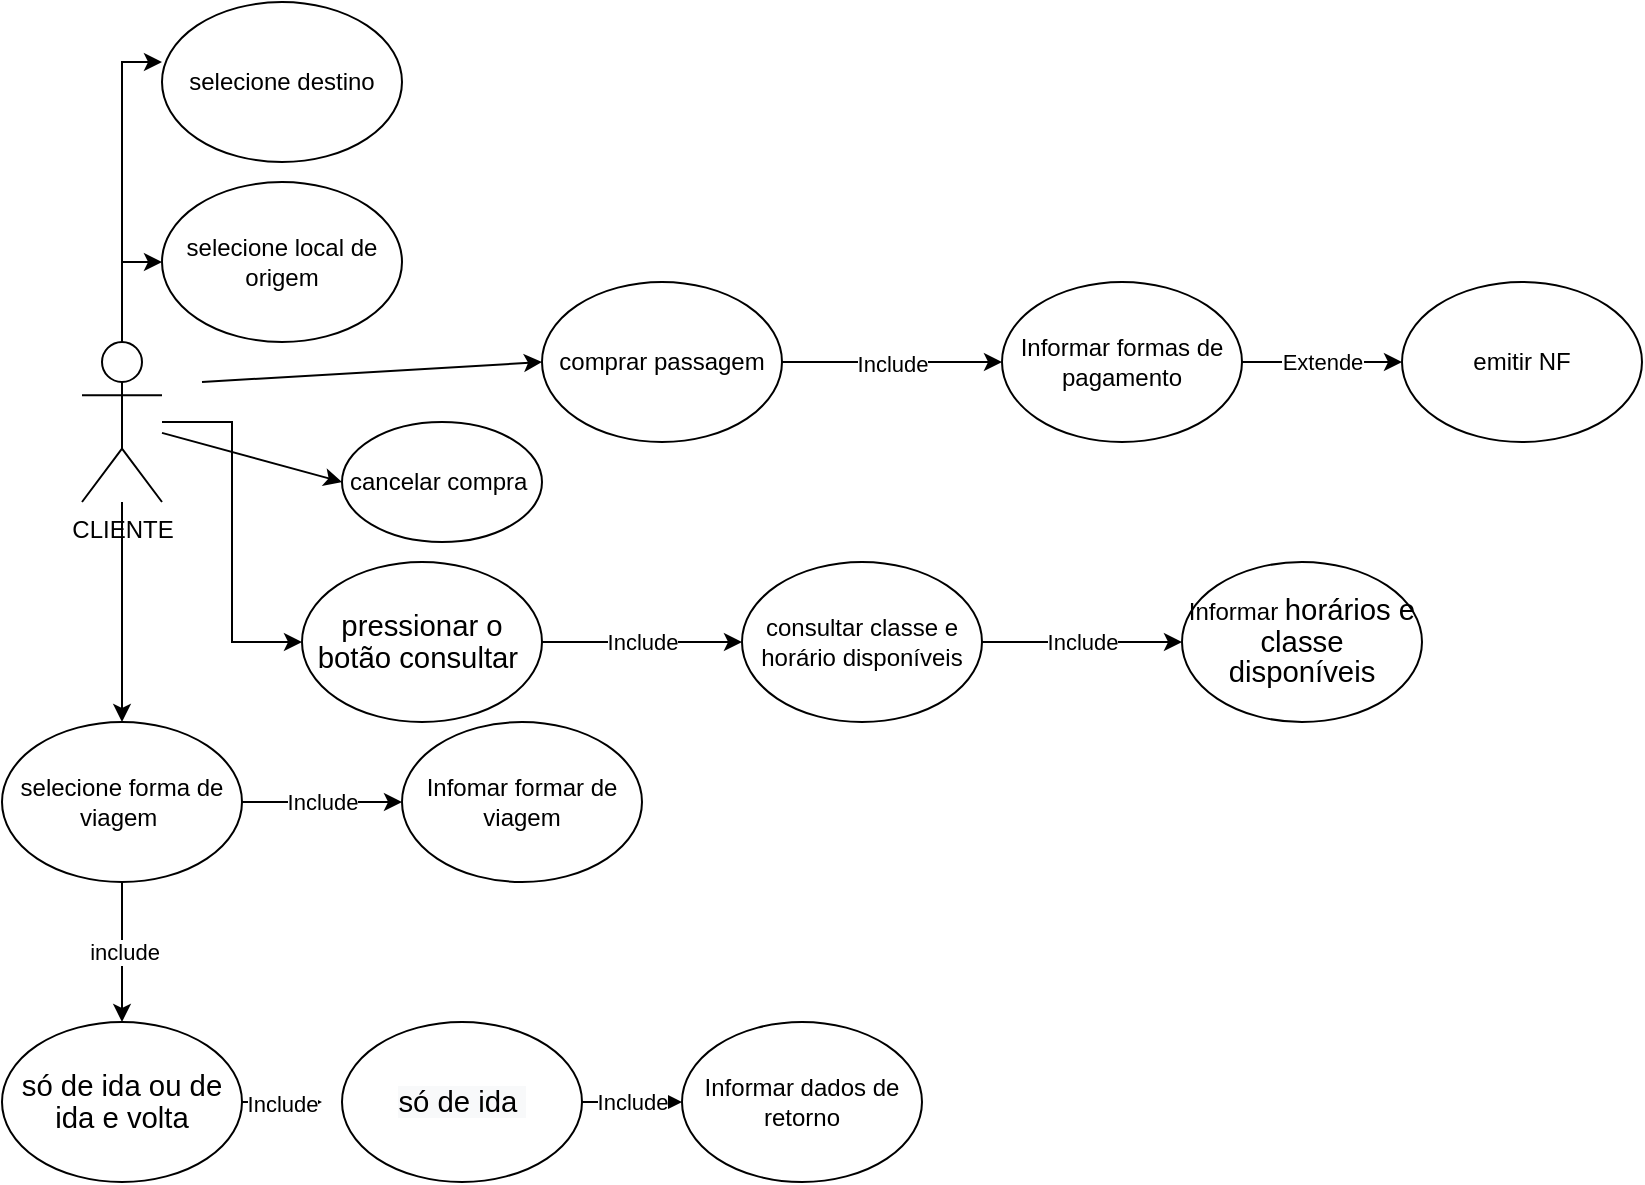 <mxfile version="15.6.0" type="github">
  <diagram id="cmjMeA4VvxSDlouYzXin" name="Page-1">
    <mxGraphModel dx="1102" dy="614" grid="1" gridSize="10" guides="1" tooltips="1" connect="1" arrows="1" fold="1" page="1" pageScale="1" pageWidth="827" pageHeight="1169" math="0" shadow="0">
      <root>
        <mxCell id="0" />
        <mxCell id="1" parent="0" />
        <mxCell id="c7V5EMR6P_4UlnXe43ms-11" style="edgeStyle=orthogonalEdgeStyle;rounded=0;orthogonalLoop=1;jettySize=auto;html=1;entryX=0;entryY=0.5;entryDx=0;entryDy=0;" parent="1" source="c7V5EMR6P_4UlnXe43ms-1" target="c7V5EMR6P_4UlnXe43ms-2" edge="1">
          <mxGeometry relative="1" as="geometry" />
        </mxCell>
        <mxCell id="c7V5EMR6P_4UlnXe43ms-13" style="edgeStyle=orthogonalEdgeStyle;rounded=0;orthogonalLoop=1;jettySize=auto;html=1;entryX=0;entryY=0.375;entryDx=0;entryDy=0;entryPerimeter=0;" parent="1" source="c7V5EMR6P_4UlnXe43ms-1" target="c7V5EMR6P_4UlnXe43ms-5" edge="1">
          <mxGeometry relative="1" as="geometry" />
        </mxCell>
        <mxCell id="UPJeHmDq3obeDMeuVZG3-2" style="edgeStyle=orthogonalEdgeStyle;rounded=0;orthogonalLoop=1;jettySize=auto;html=1;entryX=0.5;entryY=0;entryDx=0;entryDy=0;" edge="1" parent="1" source="c7V5EMR6P_4UlnXe43ms-1" target="UPJeHmDq3obeDMeuVZG3-1">
          <mxGeometry relative="1" as="geometry" />
        </mxCell>
        <mxCell id="UPJeHmDq3obeDMeuVZG3-17" style="edgeStyle=orthogonalEdgeStyle;rounded=0;orthogonalLoop=1;jettySize=auto;html=1;entryX=0;entryY=0.5;entryDx=0;entryDy=0;" edge="1" parent="1" source="c7V5EMR6P_4UlnXe43ms-1" target="UPJeHmDq3obeDMeuVZG3-18">
          <mxGeometry relative="1" as="geometry">
            <mxPoint x="200" y="380" as="targetPoint" />
          </mxGeometry>
        </mxCell>
        <mxCell id="c7V5EMR6P_4UlnXe43ms-1" value="&lt;font style=&quot;vertical-align: inherit&quot;&gt;&lt;font style=&quot;vertical-align: inherit&quot;&gt;CLIENTE&lt;/font&gt;&lt;/font&gt;" style="shape=umlActor;verticalLabelPosition=bottom;verticalAlign=top;html=1;outlineConnect=0;" parent="1" vertex="1">
          <mxGeometry x="80" y="340" width="40" height="80" as="geometry" />
        </mxCell>
        <mxCell id="c7V5EMR6P_4UlnXe43ms-2" value="&lt;font style=&quot;vertical-align: inherit&quot;&gt;&lt;font style=&quot;vertical-align: inherit&quot;&gt;selecione local de origem&lt;/font&gt;&lt;/font&gt;" style="ellipse;whiteSpace=wrap;html=1;" parent="1" vertex="1">
          <mxGeometry x="120" y="260" width="120" height="80" as="geometry" />
        </mxCell>
        <mxCell id="c7V5EMR6P_4UlnXe43ms-5" value="&lt;font style=&quot;vertical-align: inherit&quot;&gt;&lt;font style=&quot;vertical-align: inherit&quot;&gt;selecione destino&lt;/font&gt;&lt;/font&gt;" style="ellipse;whiteSpace=wrap;html=1;" parent="1" vertex="1">
          <mxGeometry x="120" y="170" width="120" height="80" as="geometry" />
        </mxCell>
        <mxCell id="UPJeHmDq3obeDMeuVZG3-4" value="&lt;font style=&quot;vertical-align: inherit&quot;&gt;&lt;font style=&quot;vertical-align: inherit&quot;&gt;include&lt;/font&gt;&lt;/font&gt;" style="edgeStyle=orthogonalEdgeStyle;rounded=0;orthogonalLoop=1;jettySize=auto;html=1;" edge="1" parent="1" source="UPJeHmDq3obeDMeuVZG3-1">
          <mxGeometry relative="1" as="geometry">
            <mxPoint x="100" y="680" as="targetPoint" />
          </mxGeometry>
        </mxCell>
        <mxCell id="UPJeHmDq3obeDMeuVZG3-8" value="&lt;font style=&quot;vertical-align: inherit&quot;&gt;&lt;font style=&quot;vertical-align: inherit&quot;&gt;Include&lt;/font&gt;&lt;/font&gt;" style="edgeStyle=orthogonalEdgeStyle;rounded=0;orthogonalLoop=1;jettySize=auto;html=1;entryX=0;entryY=0.5;entryDx=0;entryDy=0;" edge="1" parent="1" source="UPJeHmDq3obeDMeuVZG3-1" target="UPJeHmDq3obeDMeuVZG3-7">
          <mxGeometry relative="1" as="geometry" />
        </mxCell>
        <mxCell id="UPJeHmDq3obeDMeuVZG3-1" value="&lt;font style=&quot;vertical-align: inherit&quot;&gt;&lt;font style=&quot;vertical-align: inherit&quot;&gt;selecione forma de viagem&amp;nbsp;&lt;/font&gt;&lt;/font&gt;" style="ellipse;whiteSpace=wrap;html=1;" vertex="1" parent="1">
          <mxGeometry x="40" y="530" width="120" height="80" as="geometry" />
        </mxCell>
        <mxCell id="UPJeHmDq3obeDMeuVZG3-44" value="&lt;font style=&quot;vertical-align: inherit&quot;&gt;&lt;font style=&quot;vertical-align: inherit&quot;&gt;Include&lt;/font&gt;&lt;/font&gt;" style="edgeStyle=orthogonalEdgeStyle;rounded=0;orthogonalLoop=1;jettySize=auto;html=1;" edge="1" parent="1" source="UPJeHmDq3obeDMeuVZG3-3">
          <mxGeometry relative="1" as="geometry">
            <mxPoint x="200" y="720" as="targetPoint" />
          </mxGeometry>
        </mxCell>
        <mxCell id="UPJeHmDq3obeDMeuVZG3-3" value="&lt;span style=&quot;font-size: 11.0pt ; line-height: 107% ; font-family: &amp;#34;calibri&amp;#34; , sans-serif&quot;&gt;&lt;font style=&quot;vertical-align: inherit&quot;&gt;&lt;font style=&quot;vertical-align: inherit&quot;&gt;&lt;font style=&quot;vertical-align: inherit&quot;&gt;&lt;font style=&quot;vertical-align: inherit&quot;&gt;só de ida ou de ida e volta&lt;/font&gt;&lt;/font&gt;&lt;/font&gt;&lt;/font&gt;&lt;/span&gt;" style="ellipse;whiteSpace=wrap;html=1;" vertex="1" parent="1">
          <mxGeometry x="40" y="680" width="120" height="80" as="geometry" />
        </mxCell>
        <mxCell id="UPJeHmDq3obeDMeuVZG3-7" value="&lt;font style=&quot;vertical-align: inherit&quot;&gt;&lt;font style=&quot;vertical-align: inherit&quot;&gt;Infomar formar de viagem&lt;/font&gt;&lt;/font&gt;" style="ellipse;whiteSpace=wrap;html=1;" vertex="1" parent="1">
          <mxGeometry x="240" y="530" width="120" height="80" as="geometry" />
        </mxCell>
        <mxCell id="UPJeHmDq3obeDMeuVZG3-9" value="&lt;font style=&quot;vertical-align: inherit&quot;&gt;&lt;font style=&quot;vertical-align: inherit&quot;&gt;&lt;font style=&quot;vertical-align: inherit&quot;&gt;&lt;font style=&quot;vertical-align: inherit&quot;&gt;Informar dados de retorno&lt;/font&gt;&lt;/font&gt;&lt;/font&gt;&lt;/font&gt;" style="ellipse;whiteSpace=wrap;html=1;" vertex="1" parent="1">
          <mxGeometry x="380" y="680" width="120" height="80" as="geometry" />
        </mxCell>
        <mxCell id="UPJeHmDq3obeDMeuVZG3-22" value="&lt;font style=&quot;vertical-align: inherit&quot;&gt;&lt;font style=&quot;vertical-align: inherit&quot;&gt;Include&lt;/font&gt;&lt;/font&gt;" style="edgeStyle=orthogonalEdgeStyle;rounded=0;orthogonalLoop=1;jettySize=auto;html=1;entryX=0;entryY=0.5;entryDx=0;entryDy=0;" edge="1" parent="1" source="UPJeHmDq3obeDMeuVZG3-18" target="UPJeHmDq3obeDMeuVZG3-26">
          <mxGeometry relative="1" as="geometry">
            <mxPoint x="390" y="440" as="targetPoint" />
          </mxGeometry>
        </mxCell>
        <mxCell id="UPJeHmDq3obeDMeuVZG3-18" value="&lt;span style=&quot;font-size: 11.0pt ; line-height: 107% ; font-family: &amp;#34;calibri&amp;#34; , sans-serif&quot;&gt;&lt;font style=&quot;vertical-align: inherit&quot;&gt;&lt;font style=&quot;vertical-align: inherit&quot;&gt;pressionar o botão consultar&amp;nbsp;&lt;/font&gt;&lt;/font&gt;&lt;/span&gt;" style="ellipse;whiteSpace=wrap;html=1;" vertex="1" parent="1">
          <mxGeometry x="190" y="450" width="120" height="80" as="geometry" />
        </mxCell>
        <mxCell id="UPJeHmDq3obeDMeuVZG3-33" value="&lt;font style=&quot;vertical-align: inherit&quot;&gt;&lt;font style=&quot;vertical-align: inherit&quot;&gt;Include&lt;/font&gt;&lt;/font&gt;" style="edgeStyle=orthogonalEdgeStyle;rounded=0;orthogonalLoop=1;jettySize=auto;html=1;" edge="1" parent="1" source="UPJeHmDq3obeDMeuVZG3-23">
          <mxGeometry relative="1" as="geometry">
            <mxPoint x="540" y="350" as="targetPoint" />
          </mxGeometry>
        </mxCell>
        <mxCell id="UPJeHmDq3obeDMeuVZG3-23" value="&lt;font style=&quot;vertical-align: inherit&quot;&gt;&lt;font style=&quot;vertical-align: inherit&quot;&gt;comprar passagem&lt;/font&gt;&lt;/font&gt;" style="ellipse;whiteSpace=wrap;html=1;" vertex="1" parent="1">
          <mxGeometry x="310" y="310" width="120" height="80" as="geometry" />
        </mxCell>
        <mxCell id="UPJeHmDq3obeDMeuVZG3-28" value="&lt;font style=&quot;vertical-align: inherit&quot;&gt;&lt;font style=&quot;vertical-align: inherit&quot;&gt;Include&lt;/font&gt;&lt;/font&gt;" style="edgeStyle=orthogonalEdgeStyle;rounded=0;orthogonalLoop=1;jettySize=auto;html=1;entryX=0;entryY=0.5;entryDx=0;entryDy=0;" edge="1" parent="1" source="UPJeHmDq3obeDMeuVZG3-26" target="UPJeHmDq3obeDMeuVZG3-29">
          <mxGeometry relative="1" as="geometry">
            <mxPoint x="610" y="480" as="targetPoint" />
          </mxGeometry>
        </mxCell>
        <mxCell id="UPJeHmDq3obeDMeuVZG3-26" value="&lt;font style=&quot;vertical-align: inherit&quot;&gt;&lt;font style=&quot;vertical-align: inherit&quot;&gt;consultar classe e horário disponíveis&lt;/font&gt;&lt;/font&gt;" style="ellipse;whiteSpace=wrap;html=1;" vertex="1" parent="1">
          <mxGeometry x="410" y="450" width="120" height="80" as="geometry" />
        </mxCell>
        <mxCell id="UPJeHmDq3obeDMeuVZG3-29" value="&lt;font style=&quot;vertical-align: inherit&quot;&gt;&lt;font style=&quot;vertical-align: inherit&quot;&gt;Informar&amp;nbsp;&lt;/font&gt;&lt;/font&gt;&lt;span style=&quot;font-size: 11.0pt ; line-height: 107% ; font-family: &amp;#34;calibri&amp;#34; , sans-serif&quot;&gt;&lt;font style=&quot;vertical-align: inherit&quot;&gt;&lt;font style=&quot;vertical-align: inherit&quot;&gt;horários e classe disponíveis&lt;/font&gt;&lt;/font&gt;&lt;/span&gt;" style="ellipse;whiteSpace=wrap;html=1;" vertex="1" parent="1">
          <mxGeometry x="630" y="450" width="120" height="80" as="geometry" />
        </mxCell>
        <mxCell id="UPJeHmDq3obeDMeuVZG3-32" value="" style="endArrow=classic;html=1;rounded=0;entryX=0;entryY=0.5;entryDx=0;entryDy=0;" edge="1" parent="1" target="UPJeHmDq3obeDMeuVZG3-23">
          <mxGeometry width="50" height="50" relative="1" as="geometry">
            <mxPoint x="140" y="360" as="sourcePoint" />
            <mxPoint x="220" y="350" as="targetPoint" />
          </mxGeometry>
        </mxCell>
        <mxCell id="UPJeHmDq3obeDMeuVZG3-37" value="&lt;font style=&quot;vertical-align: inherit&quot;&gt;&lt;font style=&quot;vertical-align: inherit&quot;&gt;Extende&lt;/font&gt;&lt;/font&gt;" style="edgeStyle=orthogonalEdgeStyle;rounded=0;orthogonalLoop=1;jettySize=auto;html=1;" edge="1" parent="1" source="UPJeHmDq3obeDMeuVZG3-34" target="UPJeHmDq3obeDMeuVZG3-36">
          <mxGeometry relative="1" as="geometry" />
        </mxCell>
        <mxCell id="UPJeHmDq3obeDMeuVZG3-34" value="&lt;font style=&quot;vertical-align: inherit&quot;&gt;&lt;font style=&quot;vertical-align: inherit&quot;&gt;Informar formas de pagamento&lt;/font&gt;&lt;/font&gt;" style="ellipse;whiteSpace=wrap;html=1;" vertex="1" parent="1">
          <mxGeometry x="540" y="310" width="120" height="80" as="geometry" />
        </mxCell>
        <mxCell id="UPJeHmDq3obeDMeuVZG3-36" value="&lt;font style=&quot;vertical-align: inherit&quot;&gt;&lt;font style=&quot;vertical-align: inherit&quot;&gt;emitir NF&lt;/font&gt;&lt;/font&gt;" style="ellipse;whiteSpace=wrap;html=1;" vertex="1" parent="1">
          <mxGeometry x="740" y="310" width="120" height="80" as="geometry" />
        </mxCell>
        <mxCell id="UPJeHmDq3obeDMeuVZG3-38" value="&lt;font style=&quot;vertical-align: inherit&quot;&gt;&lt;font style=&quot;vertical-align: inherit&quot;&gt;cancelar compra&amp;nbsp;&lt;/font&gt;&lt;/font&gt;" style="ellipse;whiteSpace=wrap;html=1;" vertex="1" parent="1">
          <mxGeometry x="210" y="380" width="100" height="60" as="geometry" />
        </mxCell>
        <mxCell id="UPJeHmDq3obeDMeuVZG3-39" value="" style="endArrow=classic;html=1;rounded=0;entryX=0;entryY=0.5;entryDx=0;entryDy=0;" edge="1" parent="1" source="c7V5EMR6P_4UlnXe43ms-1" target="UPJeHmDq3obeDMeuVZG3-38">
          <mxGeometry width="50" height="50" relative="1" as="geometry">
            <mxPoint x="130" y="440" as="sourcePoint" />
            <mxPoint x="180" y="390" as="targetPoint" />
          </mxGeometry>
        </mxCell>
        <mxCell id="UPJeHmDq3obeDMeuVZG3-43" value="&lt;font style=&quot;vertical-align: inherit&quot;&gt;&lt;font style=&quot;vertical-align: inherit&quot;&gt;Include&lt;/font&gt;&lt;/font&gt;" style="edgeStyle=orthogonalEdgeStyle;rounded=0;orthogonalLoop=1;jettySize=auto;html=1;entryX=0;entryY=0.5;entryDx=0;entryDy=0;" edge="1" parent="1" source="UPJeHmDq3obeDMeuVZG3-40" target="UPJeHmDq3obeDMeuVZG3-9">
          <mxGeometry relative="1" as="geometry" />
        </mxCell>
        <mxCell id="UPJeHmDq3obeDMeuVZG3-40" value="&#xa;&#xa;&lt;span style=&quot;color: rgb(0, 0, 0); font-family: calibri, sans-serif; font-size: 14.667px; font-style: normal; font-weight: 400; letter-spacing: normal; text-align: center; text-indent: 0px; text-transform: none; word-spacing: 0px; background-color: rgb(248, 249, 250); display: inline; float: none;&quot;&gt;só de ida&lt;span&gt;&amp;nbsp;&lt;/span&gt;&lt;/span&gt;&#xa;&#xa;" style="ellipse;whiteSpace=wrap;html=1;" vertex="1" parent="1">
          <mxGeometry x="210" y="680" width="120" height="80" as="geometry" />
        </mxCell>
      </root>
    </mxGraphModel>
  </diagram>
</mxfile>

